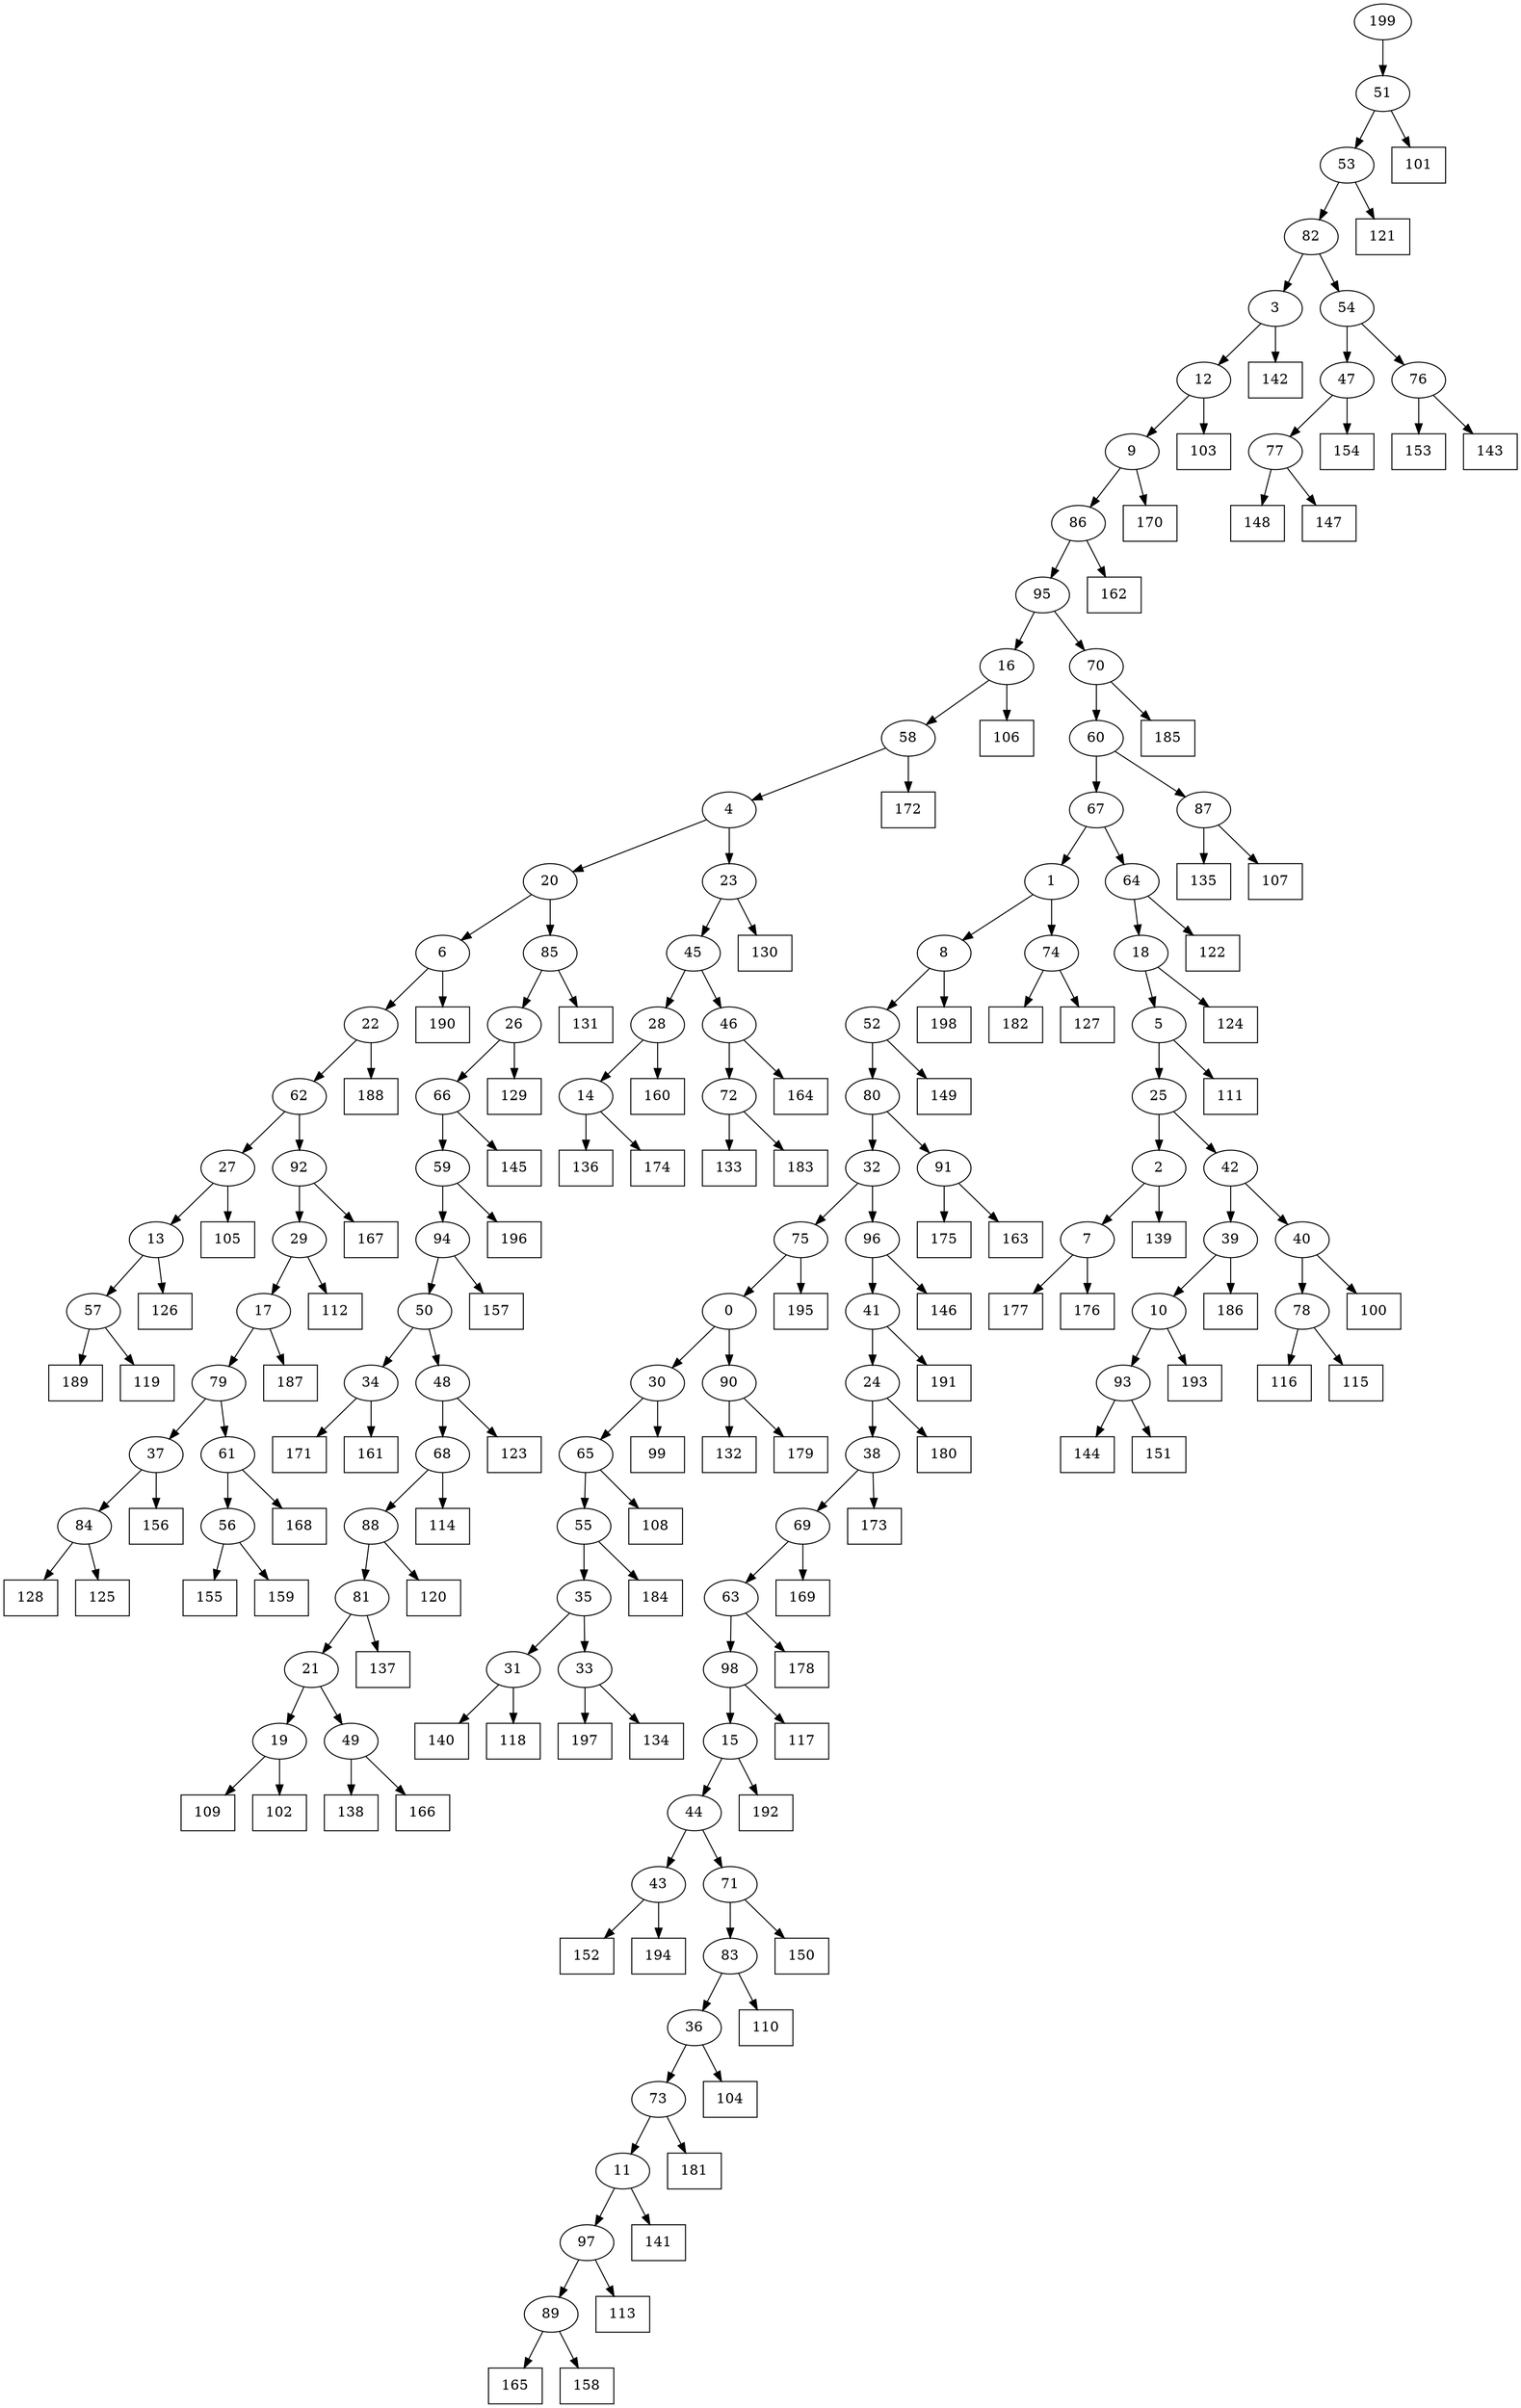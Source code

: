 digraph G {
0[label="0"];
1[label="1"];
2[label="2"];
3[label="3"];
4[label="4"];
5[label="5"];
6[label="6"];
7[label="7"];
8[label="8"];
9[label="9"];
10[label="10"];
11[label="11"];
12[label="12"];
13[label="13"];
14[label="14"];
15[label="15"];
16[label="16"];
17[label="17"];
18[label="18"];
19[label="19"];
20[label="20"];
21[label="21"];
22[label="22"];
23[label="23"];
24[label="24"];
25[label="25"];
26[label="26"];
27[label="27"];
28[label="28"];
29[label="29"];
30[label="30"];
31[label="31"];
32[label="32"];
33[label="33"];
34[label="34"];
35[label="35"];
36[label="36"];
37[label="37"];
38[label="38"];
39[label="39"];
40[label="40"];
41[label="41"];
42[label="42"];
43[label="43"];
44[label="44"];
45[label="45"];
46[label="46"];
47[label="47"];
48[label="48"];
49[label="49"];
50[label="50"];
51[label="51"];
52[label="52"];
53[label="53"];
54[label="54"];
55[label="55"];
56[label="56"];
57[label="57"];
58[label="58"];
59[label="59"];
60[label="60"];
61[label="61"];
62[label="62"];
63[label="63"];
64[label="64"];
65[label="65"];
66[label="66"];
67[label="67"];
68[label="68"];
69[label="69"];
70[label="70"];
71[label="71"];
72[label="72"];
73[label="73"];
74[label="74"];
75[label="75"];
76[label="76"];
77[label="77"];
78[label="78"];
79[label="79"];
80[label="80"];
81[label="81"];
82[label="82"];
83[label="83"];
84[label="84"];
85[label="85"];
86[label="86"];
87[label="87"];
88[label="88"];
89[label="89"];
90[label="90"];
91[label="91"];
92[label="92"];
93[label="93"];
94[label="94"];
95[label="95"];
96[label="96"];
97[label="97"];
98[label="98"];
99[shape=box,label="186"];
100[shape=box,label="106"];
101[shape=box,label="152"];
102[shape=box,label="169"];
103[shape=box,label="177"];
104[shape=box,label="155"];
105[shape=box,label="144"];
106[shape=box,label="124"];
107[shape=box,label="132"];
108[shape=box,label="104"];
109[shape=box,label="171"];
110[shape=box,label="140"];
111[shape=box,label="138"];
112[shape=box,label="135"];
113[shape=box,label="142"];
114[shape=box,label="157"];
115[shape=box,label="113"];
116[shape=box,label="175"];
117[shape=box,label="107"];
118[shape=box,label="164"];
119[shape=box,label="123"];
120[shape=box,label="167"];
121[shape=box,label="120"];
122[shape=box,label="193"];
123[shape=box,label="153"];
124[shape=box,label="180"];
125[shape=box,label="187"];
126[shape=box,label="109"];
127[shape=box,label="108"];
128[shape=box,label="163"];
129[shape=box,label="176"];
130[shape=box,label="122"];
131[shape=box,label="172"];
132[shape=box,label="149"];
133[shape=box,label="139"];
134[shape=box,label="198"];
135[shape=box,label="112"];
136[shape=box,label="170"];
137[shape=box,label="150"];
138[shape=box,label="184"];
139[shape=box,label="143"];
140[shape=box,label="116"];
141[shape=box,label="182"];
142[shape=box,label="99"];
143[shape=box,label="126"];
144[shape=box,label="196"];
145[shape=box,label="165"];
146[shape=box,label="189"];
147[shape=box,label="148"];
148[shape=box,label="154"];
149[shape=box,label="101"];
150[shape=box,label="136"];
151[shape=box,label="173"];
152[shape=box,label="145"];
153[shape=box,label="191"];
154[shape=box,label="185"];
155[shape=box,label="181"];
156[shape=box,label="128"];
157[shape=box,label="178"];
158[shape=box,label="102"];
159[shape=box,label="117"];
160[shape=box,label="194"];
161[shape=box,label="133"];
162[shape=box,label="118"];
163[shape=box,label="174"];
164[shape=box,label="160"];
165[shape=box,label="197"];
166[shape=box,label="114"];
167[shape=box,label="141"];
168[shape=box,label="115"];
169[shape=box,label="147"];
170[shape=box,label="161"];
171[shape=box,label="179"];
172[shape=box,label="168"];
173[shape=box,label="183"];
174[shape=box,label="162"];
175[shape=box,label="100"];
176[shape=box,label="146"];
177[shape=box,label="125"];
178[shape=box,label="190"];
179[shape=box,label="158"];
180[shape=box,label="159"];
181[shape=box,label="156"];
182[shape=box,label="111"];
183[shape=box,label="110"];
184[shape=box,label="137"];
185[shape=box,label="131"];
186[shape=box,label="130"];
187[shape=box,label="166"];
188[shape=box,label="151"];
189[shape=box,label="103"];
190[shape=box,label="127"];
191[shape=box,label="192"];
192[shape=box,label="188"];
193[shape=box,label="105"];
194[shape=box,label="119"];
195[shape=box,label="134"];
196[shape=box,label="121"];
197[shape=box,label="195"];
198[shape=box,label="129"];
199[label="199"];
85->185 ;
57->146 ;
89->179 ;
31->162 ;
58->131 ;
40->175 ;
43->160 ;
23->186 ;
11->167 ;
35->31 ;
97->115 ;
96->176 ;
10->122 ;
7->103 ;
24->124 ;
5->182 ;
12->9 ;
53->196 ;
72->173 ;
89->145 ;
31->110 ;
88->121 ;
73->155 ;
38->151 ;
90->171 ;
37->181 ;
61->56 ;
56->180 ;
28->164 ;
19->126 ;
39->10 ;
56->104 ;
73->11 ;
82->54 ;
61->172 ;
16->100 ;
49->187 ;
4->23 ;
45->46 ;
46->118 ;
60->67 ;
95->16 ;
45->28 ;
28->14 ;
78->168 ;
74->141 ;
74->190 ;
14->150 ;
42->40 ;
68->166 ;
91->128 ;
48->68 ;
6->178 ;
80->32 ;
32->75 ;
65->127 ;
18->106 ;
70->60 ;
65->55 ;
55->138 ;
98->159 ;
91->116 ;
70->154 ;
17->125 ;
23->45 ;
96->41 ;
13->143 ;
9->136 ;
0->30 ;
29->135 ;
59->144 ;
32->96 ;
33->195 ;
66->152 ;
40->78 ;
78->140 ;
52->80 ;
20->6 ;
30->142 ;
62->92 ;
41->153 ;
48->119 ;
16->58 ;
58->4 ;
47->77 ;
87->112 ;
199->51 ;
51->53 ;
63->157 ;
69->63 ;
92->120 ;
62->27 ;
46->72 ;
71->137 ;
63->98 ;
21->49 ;
27->193 ;
11->97 ;
97->89 ;
47->148 ;
13->57 ;
57->194 ;
19->158 ;
39->99 ;
54->47 ;
4->20 ;
25->2 ;
92->29 ;
79->61 ;
51->149 ;
93->188 ;
90->107 ;
3->113 ;
26->198 ;
72->161 ;
1->8 ;
75->197 ;
27->13 ;
84->177 ;
86->174 ;
2->7 ;
7->129 ;
34->170 ;
22->62 ;
14->163 ;
20->85 ;
85->26 ;
49->111 ;
38->69 ;
52->132 ;
26->66 ;
66->59 ;
25->42 ;
42->39 ;
29->17 ;
35->33 ;
33->165 ;
68->88 ;
81->21 ;
21->19 ;
55->35 ;
64->130 ;
3->12 ;
12->189 ;
44->43 ;
43->101 ;
9->86 ;
6->22 ;
22->192 ;
10->93 ;
93->105 ;
86->95 ;
41->24 ;
24->38 ;
87->117 ;
95->70 ;
84->156 ;
80->91 ;
88->81 ;
81->184 ;
69->102 ;
37->84 ;
8->134 ;
77->169 ;
67->64 ;
64->18 ;
8->52 ;
54->76 ;
76->123 ;
82->3 ;
94->114 ;
71->83 ;
83->183 ;
53->82 ;
36->73 ;
5->25 ;
67->1 ;
1->74 ;
2->133 ;
83->36 ;
36->108 ;
77->147 ;
75->0 ;
0->90 ;
50->48 ;
50->34 ;
34->109 ;
30->65 ;
59->94 ;
94->50 ;
18->5 ;
17->79 ;
79->37 ;
60->87 ;
15->44 ;
44->71 ;
76->139 ;
98->15 ;
15->191 ;
}
